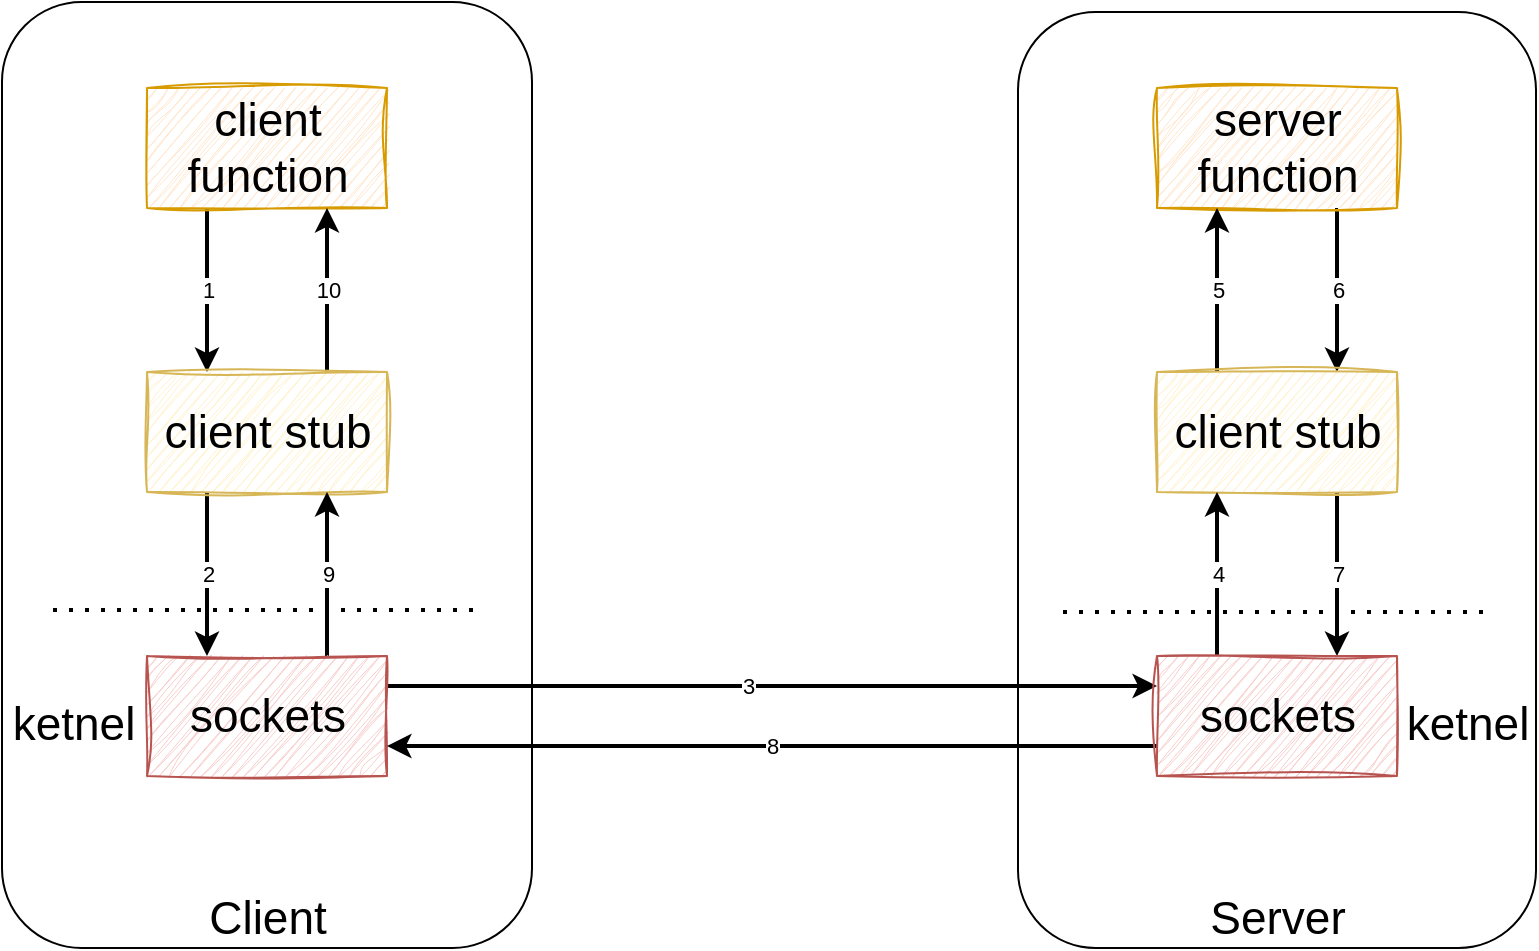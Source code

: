 <mxfile version="21.3.7" type="github">
  <diagram name="第 1 页" id="ynguHaI6anqF9o0DFnpZ">
    <mxGraphModel dx="1536" dy="599" grid="0" gridSize="10" guides="1" tooltips="1" connect="1" arrows="1" fold="1" page="0" pageScale="1" pageWidth="827" pageHeight="1169" math="0" shadow="0">
      <root>
        <mxCell id="0" />
        <mxCell id="1" parent="0" />
        <mxCell id="WNuXEq5mow0dsCHCeVzA-1" value="" style="rounded=1;whiteSpace=wrap;html=1;" vertex="1" parent="1">
          <mxGeometry x="-106" y="211" width="265" height="473" as="geometry" />
        </mxCell>
        <mxCell id="WNuXEq5mow0dsCHCeVzA-11" value="1" style="edgeStyle=orthogonalEdgeStyle;rounded=0;orthogonalLoop=1;jettySize=auto;html=1;exitX=0.25;exitY=1;exitDx=0;exitDy=0;entryX=0.25;entryY=0;entryDx=0;entryDy=0;strokeWidth=2;" edge="1" parent="1" source="WNuXEq5mow0dsCHCeVzA-2" target="WNuXEq5mow0dsCHCeVzA-5">
          <mxGeometry relative="1" as="geometry" />
        </mxCell>
        <mxCell id="WNuXEq5mow0dsCHCeVzA-2" value="client function" style="rounded=0;whiteSpace=wrap;html=1;fontSize=23;fillColor=#ffe6cc;strokeColor=#d79b00;sketch=1;curveFitting=1;jiggle=2;shadow=0;glass=0;" vertex="1" parent="1">
          <mxGeometry x="-33.5" y="254" width="120" height="60" as="geometry" />
        </mxCell>
        <mxCell id="WNuXEq5mow0dsCHCeVzA-3" value="" style="rounded=1;whiteSpace=wrap;html=1;" vertex="1" parent="1">
          <mxGeometry x="402" y="216" width="259" height="468" as="geometry" />
        </mxCell>
        <mxCell id="WNuXEq5mow0dsCHCeVzA-16" value="6" style="edgeStyle=orthogonalEdgeStyle;rounded=0;orthogonalLoop=1;jettySize=auto;html=1;exitX=0.75;exitY=1;exitDx=0;exitDy=0;entryX=0.75;entryY=0;entryDx=0;entryDy=0;strokeWidth=2;" edge="1" parent="1" source="WNuXEq5mow0dsCHCeVzA-4" target="WNuXEq5mow0dsCHCeVzA-7">
          <mxGeometry relative="1" as="geometry" />
        </mxCell>
        <mxCell id="WNuXEq5mow0dsCHCeVzA-4" value="server function" style="rounded=0;whiteSpace=wrap;html=1;fontSize=23;fillColor=#ffe6cc;strokeColor=#d79b00;sketch=1;curveFitting=1;jiggle=2;shadow=0;glass=0;" vertex="1" parent="1">
          <mxGeometry x="471.5" y="254" width="120" height="60" as="geometry" />
        </mxCell>
        <mxCell id="WNuXEq5mow0dsCHCeVzA-12" value="2" style="edgeStyle=orthogonalEdgeStyle;rounded=0;orthogonalLoop=1;jettySize=auto;html=1;exitX=0.25;exitY=1;exitDx=0;exitDy=0;entryX=0.25;entryY=0;entryDx=0;entryDy=0;strokeWidth=2;" edge="1" parent="1" source="WNuXEq5mow0dsCHCeVzA-5" target="WNuXEq5mow0dsCHCeVzA-6">
          <mxGeometry relative="1" as="geometry" />
        </mxCell>
        <mxCell id="WNuXEq5mow0dsCHCeVzA-20" value="10" style="edgeStyle=orthogonalEdgeStyle;rounded=0;orthogonalLoop=1;jettySize=auto;html=1;exitX=0.75;exitY=0;exitDx=0;exitDy=0;entryX=0.75;entryY=1;entryDx=0;entryDy=0;strokeWidth=2;" edge="1" parent="1" source="WNuXEq5mow0dsCHCeVzA-5" target="WNuXEq5mow0dsCHCeVzA-2">
          <mxGeometry relative="1" as="geometry" />
        </mxCell>
        <mxCell id="WNuXEq5mow0dsCHCeVzA-5" value="client stub" style="rounded=0;whiteSpace=wrap;html=1;fontSize=23;fillColor=#fff2cc;strokeColor=#d6b656;sketch=1;curveFitting=1;jiggle=2;" vertex="1" parent="1">
          <mxGeometry x="-33.5" y="396" width="120" height="60" as="geometry" />
        </mxCell>
        <mxCell id="WNuXEq5mow0dsCHCeVzA-13" style="edgeStyle=orthogonalEdgeStyle;rounded=0;orthogonalLoop=1;jettySize=auto;html=1;exitX=1;exitY=0.25;exitDx=0;exitDy=0;entryX=0;entryY=0.25;entryDx=0;entryDy=0;strokeWidth=2;" edge="1" parent="1" source="WNuXEq5mow0dsCHCeVzA-6" target="WNuXEq5mow0dsCHCeVzA-8">
          <mxGeometry relative="1" as="geometry" />
        </mxCell>
        <mxCell id="WNuXEq5mow0dsCHCeVzA-21" value="3" style="edgeLabel;html=1;align=center;verticalAlign=middle;resizable=0;points=[];" vertex="1" connectable="0" parent="WNuXEq5mow0dsCHCeVzA-13">
          <mxGeometry x="-0.065" relative="1" as="geometry">
            <mxPoint as="offset" />
          </mxGeometry>
        </mxCell>
        <mxCell id="WNuXEq5mow0dsCHCeVzA-19" value="9" style="edgeStyle=orthogonalEdgeStyle;rounded=0;orthogonalLoop=1;jettySize=auto;html=1;exitX=0.75;exitY=0;exitDx=0;exitDy=0;entryX=0.75;entryY=1;entryDx=0;entryDy=0;strokeWidth=2;" edge="1" parent="1" source="WNuXEq5mow0dsCHCeVzA-6" target="WNuXEq5mow0dsCHCeVzA-5">
          <mxGeometry relative="1" as="geometry" />
        </mxCell>
        <mxCell id="WNuXEq5mow0dsCHCeVzA-6" value="sockets" style="rounded=0;whiteSpace=wrap;html=1;fontSize=23;fillColor=#f8cecc;strokeColor=#b85450;sketch=1;curveFitting=1;jiggle=2;" vertex="1" parent="1">
          <mxGeometry x="-33.5" y="538" width="120" height="60" as="geometry" />
        </mxCell>
        <mxCell id="WNuXEq5mow0dsCHCeVzA-15" value="5" style="edgeStyle=orthogonalEdgeStyle;rounded=0;orthogonalLoop=1;jettySize=auto;html=1;exitX=0.25;exitY=0;exitDx=0;exitDy=0;entryX=0.25;entryY=1;entryDx=0;entryDy=0;strokeWidth=2;" edge="1" parent="1" source="WNuXEq5mow0dsCHCeVzA-7" target="WNuXEq5mow0dsCHCeVzA-4">
          <mxGeometry relative="1" as="geometry" />
        </mxCell>
        <mxCell id="WNuXEq5mow0dsCHCeVzA-17" value="7" style="edgeStyle=orthogonalEdgeStyle;rounded=0;orthogonalLoop=1;jettySize=auto;html=1;exitX=0.75;exitY=1;exitDx=0;exitDy=0;entryX=0.75;entryY=0;entryDx=0;entryDy=0;strokeWidth=2;" edge="1" parent="1" source="WNuXEq5mow0dsCHCeVzA-7" target="WNuXEq5mow0dsCHCeVzA-8">
          <mxGeometry relative="1" as="geometry" />
        </mxCell>
        <mxCell id="WNuXEq5mow0dsCHCeVzA-7" value="client stub" style="rounded=0;whiteSpace=wrap;html=1;fontSize=23;fillColor=#fff2cc;strokeColor=#d6b656;sketch=1;curveFitting=1;jiggle=2;" vertex="1" parent="1">
          <mxGeometry x="471.5" y="396" width="120" height="60" as="geometry" />
        </mxCell>
        <mxCell id="WNuXEq5mow0dsCHCeVzA-14" value="4" style="edgeStyle=orthogonalEdgeStyle;rounded=0;orthogonalLoop=1;jettySize=auto;html=1;exitX=0.25;exitY=0;exitDx=0;exitDy=0;entryX=0.25;entryY=1;entryDx=0;entryDy=0;strokeWidth=2;" edge="1" parent="1" source="WNuXEq5mow0dsCHCeVzA-8" target="WNuXEq5mow0dsCHCeVzA-7">
          <mxGeometry relative="1" as="geometry" />
        </mxCell>
        <mxCell id="WNuXEq5mow0dsCHCeVzA-18" value="8" style="edgeStyle=orthogonalEdgeStyle;rounded=0;orthogonalLoop=1;jettySize=auto;html=1;exitX=0;exitY=0.75;exitDx=0;exitDy=0;entryX=1;entryY=0.75;entryDx=0;entryDy=0;strokeWidth=2;" edge="1" parent="1" source="WNuXEq5mow0dsCHCeVzA-8" target="WNuXEq5mow0dsCHCeVzA-6">
          <mxGeometry relative="1" as="geometry" />
        </mxCell>
        <mxCell id="WNuXEq5mow0dsCHCeVzA-8" value="sockets" style="rounded=0;whiteSpace=wrap;html=1;fontSize=23;fillColor=#f8cecc;strokeColor=#b85450;sketch=1;curveFitting=1;jiggle=2;" vertex="1" parent="1">
          <mxGeometry x="471.5" y="538" width="120" height="60" as="geometry" />
        </mxCell>
        <mxCell id="WNuXEq5mow0dsCHCeVzA-9" value="Client" style="text;html=1;strokeColor=none;fillColor=none;align=center;verticalAlign=middle;whiteSpace=wrap;rounded=0;fontSize=23;" vertex="1" parent="1">
          <mxGeometry x="-3.5" y="654" width="60" height="30" as="geometry" />
        </mxCell>
        <mxCell id="WNuXEq5mow0dsCHCeVzA-10" value="Server" style="text;html=1;strokeColor=none;fillColor=none;align=center;verticalAlign=middle;whiteSpace=wrap;rounded=0;fontSize=23;" vertex="1" parent="1">
          <mxGeometry x="501.5" y="654" width="60" height="30" as="geometry" />
        </mxCell>
        <mxCell id="WNuXEq5mow0dsCHCeVzA-22" value="" style="endArrow=none;dashed=1;html=1;dashPattern=1 3;strokeWidth=2;rounded=0;" edge="1" parent="1">
          <mxGeometry width="50" height="50" relative="1" as="geometry">
            <mxPoint x="-80.5" y="515" as="sourcePoint" />
            <mxPoint x="133.5" y="515" as="targetPoint" />
          </mxGeometry>
        </mxCell>
        <mxCell id="WNuXEq5mow0dsCHCeVzA-23" value="" style="endArrow=none;dashed=1;html=1;dashPattern=1 3;strokeWidth=2;rounded=0;" edge="1" parent="1">
          <mxGeometry width="50" height="50" relative="1" as="geometry">
            <mxPoint x="424.5" y="516" as="sourcePoint" />
            <mxPoint x="638.5" y="516" as="targetPoint" />
          </mxGeometry>
        </mxCell>
        <mxCell id="WNuXEq5mow0dsCHCeVzA-24" value="&lt;font style=&quot;font-size: 23px;&quot;&gt;ketnel&lt;/font&gt;" style="text;html=1;strokeColor=none;fillColor=none;align=center;verticalAlign=middle;whiteSpace=wrap;rounded=0;" vertex="1" parent="1">
          <mxGeometry x="-100" y="557" width="60" height="30" as="geometry" />
        </mxCell>
        <mxCell id="WNuXEq5mow0dsCHCeVzA-25" value="&lt;font style=&quot;font-size: 23px;&quot;&gt;ketnel&lt;/font&gt;" style="text;html=1;strokeColor=none;fillColor=none;align=center;verticalAlign=middle;whiteSpace=wrap;rounded=0;" vertex="1" parent="1">
          <mxGeometry x="597" y="557" width="60" height="30" as="geometry" />
        </mxCell>
      </root>
    </mxGraphModel>
  </diagram>
</mxfile>
